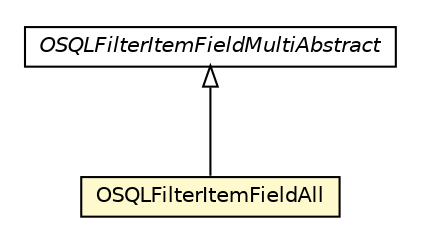 #!/usr/local/bin/dot
#
# Class diagram 
# Generated by UMLGraph version R5_6-24-gf6e263 (http://www.umlgraph.org/)
#

digraph G {
	edge [fontname="Helvetica",fontsize=10,labelfontname="Helvetica",labelfontsize=10];
	node [fontname="Helvetica",fontsize=10,shape=plaintext];
	nodesep=0.25;
	ranksep=0.5;
	// com.orientechnologies.orient.core.sql.filter.OSQLFilterItemFieldMultiAbstract
	c5805337 [label=<<table title="com.orientechnologies.orient.core.sql.filter.OSQLFilterItemFieldMultiAbstract" border="0" cellborder="1" cellspacing="0" cellpadding="2" port="p" href="./OSQLFilterItemFieldMultiAbstract.html">
		<tr><td><table border="0" cellspacing="0" cellpadding="1">
<tr><td align="center" balign="center"><font face="Helvetica-Oblique"> OSQLFilterItemFieldMultiAbstract </font></td></tr>
		</table></td></tr>
		</table>>, URL="./OSQLFilterItemFieldMultiAbstract.html", fontname="Helvetica", fontcolor="black", fontsize=10.0];
	// com.orientechnologies.orient.core.sql.filter.OSQLFilterItemFieldAll
	c5805338 [label=<<table title="com.orientechnologies.orient.core.sql.filter.OSQLFilterItemFieldAll" border="0" cellborder="1" cellspacing="0" cellpadding="2" port="p" bgcolor="lemonChiffon" href="./OSQLFilterItemFieldAll.html">
		<tr><td><table border="0" cellspacing="0" cellpadding="1">
<tr><td align="center" balign="center"> OSQLFilterItemFieldAll </td></tr>
		</table></td></tr>
		</table>>, URL="./OSQLFilterItemFieldAll.html", fontname="Helvetica", fontcolor="black", fontsize=10.0];
	//com.orientechnologies.orient.core.sql.filter.OSQLFilterItemFieldAll extends com.orientechnologies.orient.core.sql.filter.OSQLFilterItemFieldMultiAbstract
	c5805337:p -> c5805338:p [dir=back,arrowtail=empty];
}

